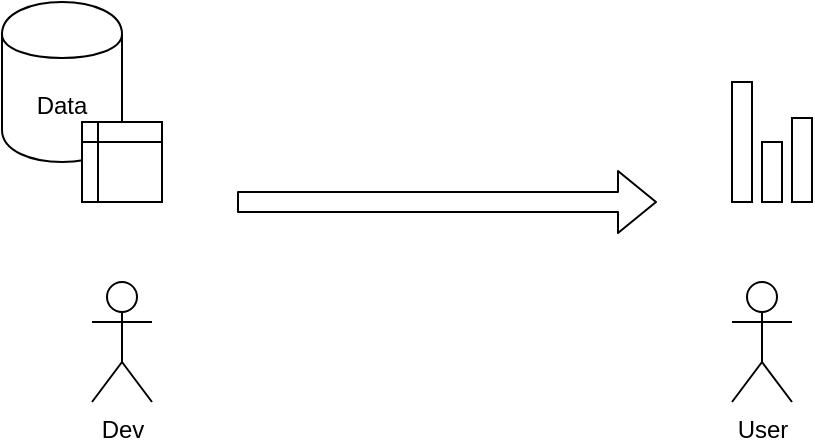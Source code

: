 <mxfile version="12.2.0" type="github" pages="1">
  <diagram name="Page-1" id="97a40813-6b03-0c74-37c1-0168de264b11">
    <mxGraphModel dx="700" dy="576" grid="1" gridSize="10" guides="1" tooltips="1" connect="1" arrows="1" fold="1" page="1" pageScale="1" pageWidth="500" pageHeight="300" background="#ffffff" math="0" shadow="0">
      <root>
        <mxCell id="0"/>
        <mxCell id="1" parent="0"/>
        <mxCell id="4" value="Dev" style="shape=umlActor;verticalLabelPosition=bottom;labelBackgroundColor=#ffffff;verticalAlign=top;html=1;outlineConnect=0;" parent="1" vertex="1">
          <mxGeometry x="70" y="180" width="30" height="60" as="geometry"/>
        </mxCell>
        <mxCell id="Sj3FcQJbmRJdp_deQ_B2-4" value="User" style="shape=umlActor;verticalLabelPosition=bottom;labelBackgroundColor=#ffffff;verticalAlign=top;html=1;outlineConnect=0;" parent="1" vertex="1">
          <mxGeometry x="390" y="180" width="30" height="60" as="geometry"/>
        </mxCell>
        <mxCell id="JyOx1-Z_Gz9_PcRzd6eJ-9" value="" style="group" vertex="1" connectable="0" parent="1">
          <mxGeometry x="390" y="80" width="40" height="60" as="geometry"/>
        </mxCell>
        <mxCell id="JyOx1-Z_Gz9_PcRzd6eJ-6" value="" style="rounded=0;whiteSpace=wrap;html=1;" vertex="1" parent="JyOx1-Z_Gz9_PcRzd6eJ-9">
          <mxGeometry width="10" height="60" as="geometry"/>
        </mxCell>
        <mxCell id="JyOx1-Z_Gz9_PcRzd6eJ-7" value="" style="rounded=0;whiteSpace=wrap;html=1;" vertex="1" parent="JyOx1-Z_Gz9_PcRzd6eJ-9">
          <mxGeometry x="15" y="30" width="10" height="30" as="geometry"/>
        </mxCell>
        <mxCell id="JyOx1-Z_Gz9_PcRzd6eJ-8" value="" style="rounded=0;whiteSpace=wrap;html=1;" vertex="1" parent="JyOx1-Z_Gz9_PcRzd6eJ-9">
          <mxGeometry x="30" y="18" width="10" height="42" as="geometry"/>
        </mxCell>
        <mxCell id="JyOx1-Z_Gz9_PcRzd6eJ-14" value="Data" style="shape=cylinder;whiteSpace=wrap;html=1;boundedLbl=1;backgroundOutline=1;" vertex="1" parent="1">
          <mxGeometry x="25" y="40" width="60" height="80" as="geometry"/>
        </mxCell>
        <mxCell id="JyOx1-Z_Gz9_PcRzd6eJ-16" value="" style="shape=internalStorage;whiteSpace=wrap;html=1;backgroundOutline=1;dx=8;dy=10;" vertex="1" parent="1">
          <mxGeometry x="65" y="100" width="40" height="40" as="geometry"/>
        </mxCell>
        <mxCell id="JyOx1-Z_Gz9_PcRzd6eJ-18" value="" style="shape=flexArrow;endArrow=classic;html=1;" edge="1" parent="1">
          <mxGeometry width="50" height="50" relative="1" as="geometry">
            <mxPoint x="142.5" y="140" as="sourcePoint"/>
            <mxPoint x="352.5" y="140" as="targetPoint"/>
          </mxGeometry>
        </mxCell>
      </root>
    </mxGraphModel>
  </diagram>
</mxfile>
